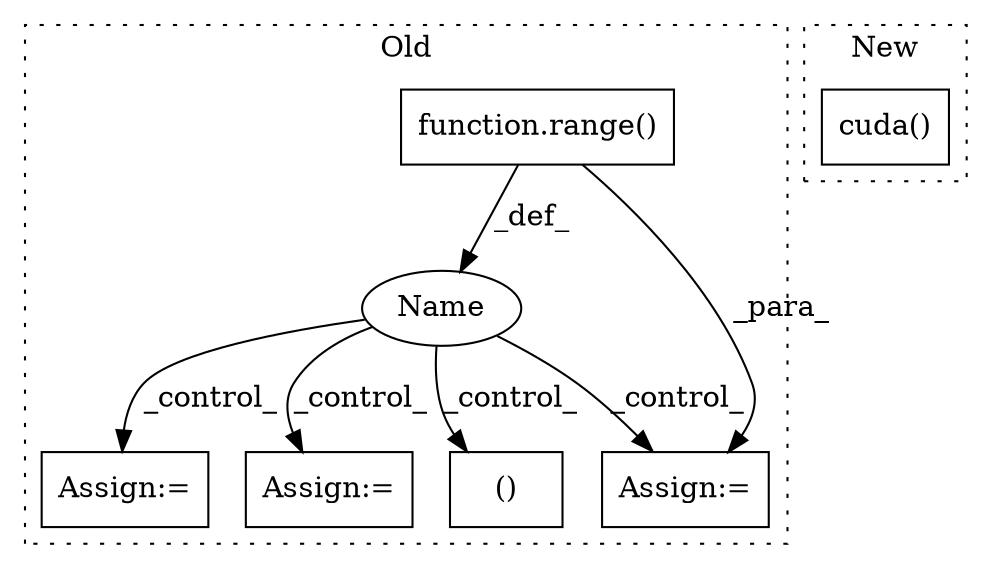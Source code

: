 digraph G {
subgraph cluster0 {
1 [label="function.range()" a="75" s="11697,11739" l="6,1" shape="box"];
3 [label="Assign:=" a="68" s="12397" l="4" shape="box"];
4 [label="()" a="54" s="11759" l="9" shape="box"];
5 [label="Name" a="87" s="11682" l="1" shape="ellipse"];
6 [label="Assign:=" a="68" s="11759" l="12" shape="box"];
7 [label="Assign:=" a="68" s="12981" l="3" shape="box"];
label = "Old";
style="dotted";
}
subgraph cluster1 {
2 [label="cuda()" a="75" s="11406" l="11" shape="box"];
label = "New";
style="dotted";
}
1 -> 5 [label="_def_"];
1 -> 6 [label="_para_"];
5 -> 4 [label="_control_"];
5 -> 7 [label="_control_"];
5 -> 6 [label="_control_"];
5 -> 3 [label="_control_"];
}